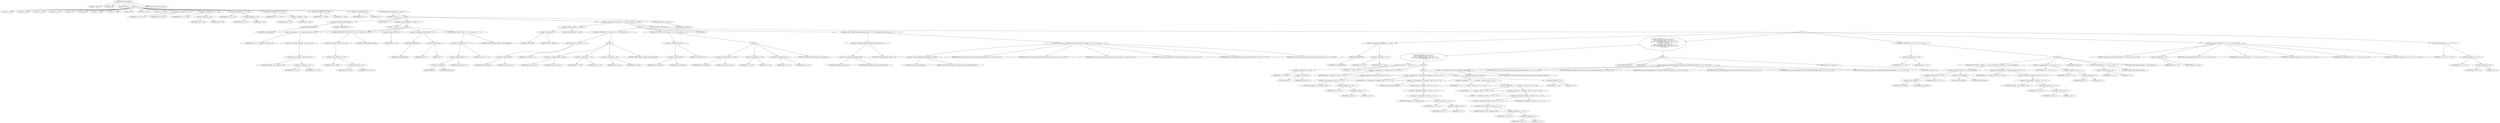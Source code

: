 digraph udhcp_get_option {  
"1000112" [label = "(METHOD,udhcp_get_option)" ]
"1000113" [label = "(PARAM,__int64 a1)" ]
"1000114" [label = "(PARAM,int a2)" ]
"1000115" [label = "(PARAM,__int64 a3)" ]
"1000116" [label = "(BLOCK,,)" ]
"1000117" [label = "(LOCAL,v3: __int64)" ]
"1000118" [label = "(LOCAL,v4: __int64)" ]
"1000119" [label = "(LOCAL,v5: __int64)" ]
"1000120" [label = "(LOCAL,v6: __int64)" ]
"1000121" [label = "(LOCAL,v7: int)" ]
"1000122" [label = "(LOCAL,v8: int)" ]
"1000123" [label = "(LOCAL,v9: __int64)" ]
"1000124" [label = "(LOCAL,v10: __int64)" ]
"1000125" [label = "(LOCAL,v11: int)" ]
"1000126" [label = "(LOCAL,v12: __int64)" ]
"1000127" [label = "(LOCAL,v14: __int64)" ]
"1000128" [label = "(<operator>.assignment,v14 = v3)" ]
"1000129" [label = "(IDENTIFIER,v14,v14 = v3)" ]
"1000130" [label = "(IDENTIFIER,v3,v14 = v3)" ]
"1000131" [label = "(<operator>.assignment,v4 = a1 + 240)" ]
"1000132" [label = "(IDENTIFIER,v4,v4 = a1 + 240)" ]
"1000133" [label = "(<operator>.addition,a1 + 240)" ]
"1000134" [label = "(IDENTIFIER,a1,a1 + 240)" ]
"1000135" [label = "(LITERAL,240,a1 + 240)" ]
"1000136" [label = "(<operator>.assignment,v5 = a1 + 44)" ]
"1000137" [label = "(IDENTIFIER,v5,v5 = a1 + 44)" ]
"1000138" [label = "(<operator>.addition,a1 + 44)" ]
"1000139" [label = "(IDENTIFIER,a1,a1 + 44)" ]
"1000140" [label = "(LITERAL,44,a1 + 44)" ]
"1000141" [label = "(<operator>.assignment,v6 = a1 + 108)" ]
"1000142" [label = "(IDENTIFIER,v6,v6 = a1 + 108)" ]
"1000143" [label = "(<operator>.addition,a1 + 108)" ]
"1000144" [label = "(IDENTIFIER,a1,a1 + 108)" ]
"1000145" [label = "(LITERAL,108,a1 + 108)" ]
"1000146" [label = "(<operator>.assignment,v7 = 388)" ]
"1000147" [label = "(IDENTIFIER,v7,v7 = 388)" ]
"1000148" [label = "(LITERAL,388,v7 = 388)" ]
"1000149" [label = "(<operator>.assignment,v8 = 0)" ]
"1000150" [label = "(IDENTIFIER,v8,v8 = 0)" ]
"1000151" [label = "(LITERAL,0,v8 = 0)" ]
"1000152" [label = "(CONTROL_STRUCTURE,while ( 2 ),while ( 2 ))" ]
"1000153" [label = "(LITERAL,2,while ( 2 ))" ]
"1000154" [label = "(BLOCK,,)" ]
"1000155" [label = "(<operator>.assignment,LODWORD(v9) = 1)" ]
"1000156" [label = "(LODWORD,LODWORD(v9))" ]
"1000157" [label = "(IDENTIFIER,v9,LODWORD(v9))" ]
"1000158" [label = "(LITERAL,1,LODWORD(v9) = 1)" ]
"1000159" [label = "(IDENTIFIER,L,)" ]
"1000160" [label = "(CONTROL_STRUCTURE,while ( 1 ),while ( 1 ))" ]
"1000161" [label = "(LITERAL,1,while ( 1 ))" ]
"1000162" [label = "(BLOCK,,)" ]
"1000163" [label = "(<operator>.assignment,v11 = *(unsigned __int8 *)(v4 + v10))" ]
"1000164" [label = "(IDENTIFIER,v11,v11 = *(unsigned __int8 *)(v4 + v10))" ]
"1000165" [label = "(<operator>.indirection,*(unsigned __int8 *)(v4 + v10))" ]
"1000166" [label = "(<operator>.cast,(unsigned __int8 *)(v4 + v10))" ]
"1000167" [label = "(UNKNOWN,unsigned __int8 *,unsigned __int8 *)" ]
"1000168" [label = "(<operator>.addition,v4 + v10)" ]
"1000169" [label = "(IDENTIFIER,v4,v4 + v10)" ]
"1000170" [label = "(IDENTIFIER,v10,v4 + v10)" ]
"1000171" [label = "(CONTROL_STRUCTURE,if ( *(_BYTE *)(v4 + v10) ),if ( *(_BYTE *)(v4 + v10) ))" ]
"1000172" [label = "(<operator>.indirection,*(_BYTE *)(v4 + v10))" ]
"1000173" [label = "(<operator>.cast,(_BYTE *)(v4 + v10))" ]
"1000174" [label = "(UNKNOWN,_BYTE *,_BYTE *)" ]
"1000175" [label = "(<operator>.addition,v4 + v10)" ]
"1000176" [label = "(IDENTIFIER,v4,v4 + v10)" ]
"1000177" [label = "(IDENTIFIER,v10,v4 + v10)" ]
"1000178" [label = "(CONTROL_STRUCTURE,break;,break;)" ]
"1000179" [label = "(<operator>.preIncrement,++v10)" ]
"1000180" [label = "(IDENTIFIER,v10,++v10)" ]
"1000181" [label = "(<operator>.assignment,LODWORD(v9) = v9 - 1)" ]
"1000182" [label = "(LODWORD,LODWORD(v9))" ]
"1000183" [label = "(IDENTIFIER,v9,LODWORD(v9))" ]
"1000184" [label = "(<operator>.subtraction,v9 - 1)" ]
"1000185" [label = "(IDENTIFIER,v9,v9 - 1)" ]
"1000186" [label = "(LITERAL,1,v9 - 1)" ]
"1000187" [label = "(CONTROL_STRUCTURE,if ( (int)v9 + v7 < 2 ),if ( (int)v9 + v7 < 2 ))" ]
"1000188" [label = "(<operator>.lessThan,(int)v9 + v7 < 2)" ]
"1000189" [label = "(<operator>.addition,(int)v9 + v7)" ]
"1000190" [label = "(<operator>.cast,(int)v9)" ]
"1000191" [label = "(UNKNOWN,int,int)" ]
"1000192" [label = "(IDENTIFIER,v9,(int)v9)" ]
"1000193" [label = "(IDENTIFIER,v7,(int)v9 + v7)" ]
"1000194" [label = "(LITERAL,2,(int)v9 + v7 < 2)" ]
"1000195" [label = "(CONTROL_STRUCTURE,goto LABEL_19;,goto LABEL_19;)" ]
"1000196" [label = "(CONTROL_STRUCTURE,if ( (_BYTE)v11 == 0xFF ),if ( (_BYTE)v11 == 0xFF ))" ]
"1000197" [label = "(<operator>.equals,(_BYTE)v11 == 0xFF)" ]
"1000198" [label = "(<operator>.cast,(_BYTE)v11)" ]
"1000199" [label = "(UNKNOWN,_BYTE,_BYTE)" ]
"1000200" [label = "(IDENTIFIER,v11,(_BYTE)v11)" ]
"1000201" [label = "(LITERAL,0xFF,(_BYTE)v11 == 0xFF)" ]
"1000202" [label = "(BLOCK,,)" ]
"1000203" [label = "(CONTROL_STRUCTURE,if ( (v8 & 0x101) == 1 ),if ( (v8 & 0x101) == 1 ))" ]
"1000204" [label = "(<operator>.equals,(v8 & 0x101) == 1)" ]
"1000205" [label = "(<operator>.and,v8 & 0x101)" ]
"1000206" [label = "(IDENTIFIER,v8,v8 & 0x101)" ]
"1000207" [label = "(LITERAL,0x101,v8 & 0x101)" ]
"1000208" [label = "(LITERAL,1,(v8 & 0x101) == 1)" ]
"1000209" [label = "(BLOCK,,)" ]
"1000210" [label = "(<operators>.assignmentOr,v8 |= 0x101u)" ]
"1000211" [label = "(IDENTIFIER,v8,v8 |= 0x101u)" ]
"1000212" [label = "(LITERAL,0x101u,v8 |= 0x101u)" ]
"1000213" [label = "(<operator>.assignment,v7 = 128)" ]
"1000214" [label = "(IDENTIFIER,v7,v7 = 128)" ]
"1000215" [label = "(LITERAL,128,v7 = 128)" ]
"1000216" [label = "(<operator>.assignment,v4 = v6)" ]
"1000217" [label = "(IDENTIFIER,v4,v4 = v6)" ]
"1000218" [label = "(IDENTIFIER,v6,v4 = v6)" ]
"1000219" [label = "(CONTROL_STRUCTURE,goto LABEL_18;,goto LABEL_18;)" ]
"1000220" [label = "(CONTROL_STRUCTURE,if ( (v8 & 0x202) == 2 ),if ( (v8 & 0x202) == 2 ))" ]
"1000221" [label = "(<operator>.equals,(v8 & 0x202) == 2)" ]
"1000222" [label = "(<operator>.and,v8 & 0x202)" ]
"1000223" [label = "(IDENTIFIER,v8,v8 & 0x202)" ]
"1000224" [label = "(LITERAL,0x202,v8 & 0x202)" ]
"1000225" [label = "(LITERAL,2,(v8 & 0x202) == 2)" ]
"1000226" [label = "(BLOCK,,)" ]
"1000227" [label = "(<operators>.assignmentOr,v8 |= 0x202u)" ]
"1000228" [label = "(IDENTIFIER,v8,v8 |= 0x202u)" ]
"1000229" [label = "(LITERAL,0x202u,v8 |= 0x202u)" ]
"1000230" [label = "(<operator>.assignment,v7 = 64)" ]
"1000231" [label = "(IDENTIFIER,v7,v7 = 64)" ]
"1000232" [label = "(LITERAL,64,v7 = 64)" ]
"1000233" [label = "(<operator>.assignment,v4 = v5)" ]
"1000234" [label = "(IDENTIFIER,v4,v4 = v5)" ]
"1000235" [label = "(IDENTIFIER,v5,v4 = v5)" ]
"1000236" [label = "(CONTROL_STRUCTURE,goto LABEL_18;,goto LABEL_18;)" ]
"1000237" [label = "(IDENTIFIER,L,)" ]
"1000238" [label = "(CONTROL_STRUCTURE,if ( (unsigned int)dhcp_verbose >= 3 ),if ( (unsigned int)dhcp_verbose >= 3 ))" ]
"1000239" [label = "(<operator>.greaterEqualsThan,(unsigned int)dhcp_verbose >= 3)" ]
"1000240" [label = "(<operator>.cast,(unsigned int)dhcp_verbose)" ]
"1000241" [label = "(UNKNOWN,unsigned int,unsigned int)" ]
"1000242" [label = "(IDENTIFIER,dhcp_verbose,(unsigned int)dhcp_verbose)" ]
"1000243" [label = "(LITERAL,3,(unsigned int)dhcp_verbose >= 3)" ]
"1000244" [label = "(bb_error_msg,bb_error_msg((unsigned int)\"option 0x%02x not found\", a2, a3, v9, v5, v6, v14))" ]
"1000245" [label = "(<operator>.cast,(unsigned int)\"option 0x%02x not found\")" ]
"1000246" [label = "(UNKNOWN,unsigned int,unsigned int)" ]
"1000247" [label = "(LITERAL,\"option 0x%02x not found\",(unsigned int)\"option 0x%02x not found\")" ]
"1000248" [label = "(IDENTIFIER,a2,bb_error_msg((unsigned int)\"option 0x%02x not found\", a2, a3, v9, v5, v6, v14))" ]
"1000249" [label = "(IDENTIFIER,a3,bb_error_msg((unsigned int)\"option 0x%02x not found\", a2, a3, v9, v5, v6, v14))" ]
"1000250" [label = "(IDENTIFIER,v9,bb_error_msg((unsigned int)\"option 0x%02x not found\", a2, a3, v9, v5, v6, v14))" ]
"1000251" [label = "(IDENTIFIER,v5,bb_error_msg((unsigned int)\"option 0x%02x not found\", a2, a3, v9, v5, v6, v14))" ]
"1000252" [label = "(IDENTIFIER,v6,bb_error_msg((unsigned int)\"option 0x%02x not found\", a2, a3, v9, v5, v6, v14))" ]
"1000253" [label = "(IDENTIFIER,v14,bb_error_msg((unsigned int)\"option 0x%02x not found\", a2, a3, v9, v5, v6, v14))" ]
"1000254" [label = "(CONTROL_STRUCTURE,else,else)" ]
"1000255" [label = "(BLOCK,,)" ]
"1000256" [label = "(<operator>.assignment,LODWORD(v9) = v7 - v10)" ]
"1000257" [label = "(LODWORD,LODWORD(v9))" ]
"1000258" [label = "(IDENTIFIER,v9,LODWORD(v9))" ]
"1000259" [label = "(<operator>.subtraction,v7 - v10)" ]
"1000260" [label = "(IDENTIFIER,v7,v7 - v10)" ]
"1000261" [label = "(IDENTIFIER,v10,v7 - v10)" ]
"1000262" [label = "(CONTROL_STRUCTURE,if ( v7 - (int)v10 < 2\n        || (a3 = *(unsigned __int8 *)(v4 + v10 + 1),\n            v9 = (unsigned int)-*(unsigned __int8 *)(v4 + v10 + 1),\n            v7 = v7 - 2 - *(unsigned __int8 *)(v4 + v10 + 1) - v10,\n            v7 < 0) ),if ( v7 - (int)v10 < 2\n        || (a3 = *(unsigned __int8 *)(v4 + v10 + 1),\n            v9 = (unsigned int)-*(unsigned __int8 *)(v4 + v10 + 1),\n            v7 = v7 - 2 - *(unsigned __int8 *)(v4 + v10 + 1) - v10,\n            v7 < 0) ))" ]
"1000263" [label = "(<operator>.logicalOr,v7 - (int)v10 < 2\n        || (a3 = *(unsigned __int8 *)(v4 + v10 + 1),\n            v9 = (unsigned int)-*(unsigned __int8 *)(v4 + v10 + 1),\n            v7 = v7 - 2 - *(unsigned __int8 *)(v4 + v10 + 1) - v10,\n            v7 < 0))" ]
"1000264" [label = "(<operator>.lessThan,v7 - (int)v10 < 2)" ]
"1000265" [label = "(<operator>.subtraction,v7 - (int)v10)" ]
"1000266" [label = "(IDENTIFIER,v7,v7 - (int)v10)" ]
"1000267" [label = "(<operator>.cast,(int)v10)" ]
"1000268" [label = "(UNKNOWN,int,int)" ]
"1000269" [label = "(IDENTIFIER,v10,(int)v10)" ]
"1000270" [label = "(LITERAL,2,v7 - (int)v10 < 2)" ]
"1000271" [label = "(BLOCK,,)" ]
"1000272" [label = "(<operator>.assignment,a3 = *(unsigned __int8 *)(v4 + v10 + 1))" ]
"1000273" [label = "(IDENTIFIER,a3,a3 = *(unsigned __int8 *)(v4 + v10 + 1))" ]
"1000274" [label = "(<operator>.indirection,*(unsigned __int8 *)(v4 + v10 + 1))" ]
"1000275" [label = "(<operator>.cast,(unsigned __int8 *)(v4 + v10 + 1))" ]
"1000276" [label = "(UNKNOWN,unsigned __int8 *,unsigned __int8 *)" ]
"1000277" [label = "(<operator>.addition,v4 + v10 + 1)" ]
"1000278" [label = "(IDENTIFIER,v4,v4 + v10 + 1)" ]
"1000279" [label = "(<operator>.addition,v10 + 1)" ]
"1000280" [label = "(IDENTIFIER,v10,v10 + 1)" ]
"1000281" [label = "(LITERAL,1,v10 + 1)" ]
"1000282" [label = "(BLOCK,,)" ]
"1000283" [label = "(<operator>.assignment,v9 = (unsigned int)-*(unsigned __int8 *)(v4 + v10 + 1))" ]
"1000284" [label = "(IDENTIFIER,v9,v9 = (unsigned int)-*(unsigned __int8 *)(v4 + v10 + 1))" ]
"1000285" [label = "(<operator>.cast,(unsigned int)-*(unsigned __int8 *)(v4 + v10 + 1))" ]
"1000286" [label = "(UNKNOWN,unsigned int,unsigned int)" ]
"1000287" [label = "(<operator>.minus,-*(unsigned __int8 *)(v4 + v10 + 1))" ]
"1000288" [label = "(<operator>.indirection,*(unsigned __int8 *)(v4 + v10 + 1))" ]
"1000289" [label = "(<operator>.cast,(unsigned __int8 *)(v4 + v10 + 1))" ]
"1000290" [label = "(UNKNOWN,unsigned __int8 *,unsigned __int8 *)" ]
"1000291" [label = "(<operator>.addition,v4 + v10 + 1)" ]
"1000292" [label = "(IDENTIFIER,v4,v4 + v10 + 1)" ]
"1000293" [label = "(<operator>.addition,v10 + 1)" ]
"1000294" [label = "(IDENTIFIER,v10,v10 + 1)" ]
"1000295" [label = "(LITERAL,1,v10 + 1)" ]
"1000296" [label = "(BLOCK,,)" ]
"1000297" [label = "(<operator>.assignment,v7 = v7 - 2 - *(unsigned __int8 *)(v4 + v10 + 1) - v10)" ]
"1000298" [label = "(IDENTIFIER,v7,v7 = v7 - 2 - *(unsigned __int8 *)(v4 + v10 + 1) - v10)" ]
"1000299" [label = "(<operator>.subtraction,v7 - 2 - *(unsigned __int8 *)(v4 + v10 + 1) - v10)" ]
"1000300" [label = "(IDENTIFIER,v7,v7 - 2 - *(unsigned __int8 *)(v4 + v10 + 1) - v10)" ]
"1000301" [label = "(<operator>.subtraction,2 - *(unsigned __int8 *)(v4 + v10 + 1) - v10)" ]
"1000302" [label = "(LITERAL,2,2 - *(unsigned __int8 *)(v4 + v10 + 1) - v10)" ]
"1000303" [label = "(<operator>.subtraction,*(unsigned __int8 *)(v4 + v10 + 1) - v10)" ]
"1000304" [label = "(<operator>.indirection,*(unsigned __int8 *)(v4 + v10 + 1))" ]
"1000305" [label = "(<operator>.cast,(unsigned __int8 *)(v4 + v10 + 1))" ]
"1000306" [label = "(UNKNOWN,unsigned __int8 *,unsigned __int8 *)" ]
"1000307" [label = "(<operator>.addition,v4 + v10 + 1)" ]
"1000308" [label = "(IDENTIFIER,v4,v4 + v10 + 1)" ]
"1000309" [label = "(<operator>.addition,v10 + 1)" ]
"1000310" [label = "(IDENTIFIER,v10,v10 + 1)" ]
"1000311" [label = "(LITERAL,1,v10 + 1)" ]
"1000312" [label = "(IDENTIFIER,v10,*(unsigned __int8 *)(v4 + v10 + 1) - v10)" ]
"1000313" [label = "(<operator>.lessThan,v7 < 0)" ]
"1000314" [label = "(IDENTIFIER,v7,v7 < 0)" ]
"1000315" [label = "(LITERAL,0,v7 < 0)" ]
"1000316" [label = "(BLOCK,,)" ]
"1000317" [label = "(JUMP_TARGET,LABEL_19)" ]
"1000318" [label = "(IDENTIFIER,L,)" ]
"1000319" [label = "(bb_error_msg,bb_error_msg((unsigned int)\"bad packet, malformed option field\", a2, a3, v9, v5, v6, v14))" ]
"1000320" [label = "(<operator>.cast,(unsigned int)\"bad packet, malformed option field\")" ]
"1000321" [label = "(UNKNOWN,unsigned int,unsigned int)" ]
"1000322" [label = "(LITERAL,\"bad packet, malformed option field\",(unsigned int)\"bad packet, malformed option field\")" ]
"1000323" [label = "(IDENTIFIER,a2,bb_error_msg((unsigned int)\"bad packet, malformed option field\", a2, a3, v9, v5, v6, v14))" ]
"1000324" [label = "(IDENTIFIER,a3,bb_error_msg((unsigned int)\"bad packet, malformed option field\", a2, a3, v9, v5, v6, v14))" ]
"1000325" [label = "(IDENTIFIER,v9,bb_error_msg((unsigned int)\"bad packet, malformed option field\", a2, a3, v9, v5, v6, v14))" ]
"1000326" [label = "(IDENTIFIER,v5,bb_error_msg((unsigned int)\"bad packet, malformed option field\", a2, a3, v9, v5, v6, v14))" ]
"1000327" [label = "(IDENTIFIER,v6,bb_error_msg((unsigned int)\"bad packet, malformed option field\", a2, a3, v9, v5, v6, v14))" ]
"1000328" [label = "(IDENTIFIER,v14,bb_error_msg((unsigned int)\"bad packet, malformed option field\", a2, a3, v9, v5, v6, v14))" ]
"1000329" [label = "(RETURN,return v12;,return v12;)" ]
"1000330" [label = "(IDENTIFIER,v12,return v12;)" ]
"1000331" [label = "(CONTROL_STRUCTURE,if ( v11 != a2 ),if ( v11 != a2 ))" ]
"1000332" [label = "(<operator>.notEquals,v11 != a2)" ]
"1000333" [label = "(IDENTIFIER,v11,v11 != a2)" ]
"1000334" [label = "(IDENTIFIER,a2,v11 != a2)" ]
"1000335" [label = "(BLOCK,,)" ]
"1000336" [label = "(CONTROL_STRUCTURE,if ( (_BYTE)v11 == 52 && (_BYTE)a3 ),if ( (_BYTE)v11 == 52 && (_BYTE)a3 ))" ]
"1000337" [label = "(<operator>.logicalAnd,(_BYTE)v11 == 52 && (_BYTE)a3)" ]
"1000338" [label = "(<operator>.equals,(_BYTE)v11 == 52)" ]
"1000339" [label = "(<operator>.cast,(_BYTE)v11)" ]
"1000340" [label = "(UNKNOWN,_BYTE,_BYTE)" ]
"1000341" [label = "(IDENTIFIER,v11,(_BYTE)v11)" ]
"1000342" [label = "(LITERAL,52,(_BYTE)v11 == 52)" ]
"1000343" [label = "(<operator>.cast,(_BYTE)a3)" ]
"1000344" [label = "(UNKNOWN,_BYTE,_BYTE)" ]
"1000345" [label = "(IDENTIFIER,a3,(_BYTE)a3)" ]
"1000346" [label = "(<operators>.assignmentOr,v8 |= *(unsigned __int8 *)(v4 + v10 + 2))" ]
"1000347" [label = "(IDENTIFIER,v8,v8 |= *(unsigned __int8 *)(v4 + v10 + 2))" ]
"1000348" [label = "(<operator>.indirection,*(unsigned __int8 *)(v4 + v10 + 2))" ]
"1000349" [label = "(<operator>.cast,(unsigned __int8 *)(v4 + v10 + 2))" ]
"1000350" [label = "(UNKNOWN,unsigned __int8 *,unsigned __int8 *)" ]
"1000351" [label = "(<operator>.addition,v4 + v10 + 2)" ]
"1000352" [label = "(IDENTIFIER,v4,v4 + v10 + 2)" ]
"1000353" [label = "(<operator>.addition,v10 + 2)" ]
"1000354" [label = "(IDENTIFIER,v10,v10 + 2)" ]
"1000355" [label = "(LITERAL,2,v10 + 2)" ]
"1000356" [label = "(<operator>.assignmentPlus,v4 += v10 + a3 + 2)" ]
"1000357" [label = "(IDENTIFIER,v4,v4 += v10 + a3 + 2)" ]
"1000358" [label = "(<operator>.addition,v10 + a3 + 2)" ]
"1000359" [label = "(IDENTIFIER,v10,v10 + a3 + 2)" ]
"1000360" [label = "(<operator>.addition,a3 + 2)" ]
"1000361" [label = "(IDENTIFIER,a3,a3 + 2)" ]
"1000362" [label = "(LITERAL,2,a3 + 2)" ]
"1000363" [label = "(JUMP_TARGET,LABEL_18)" ]
"1000364" [label = "(CONTROL_STRUCTURE,if ( v7 > 0 ),if ( v7 > 0 ))" ]
"1000365" [label = "(<operator>.greaterThan,v7 > 0)" ]
"1000366" [label = "(IDENTIFIER,v7,v7 > 0)" ]
"1000367" [label = "(LITERAL,0,v7 > 0)" ]
"1000368" [label = "(CONTROL_STRUCTURE,continue;,continue;)" ]
"1000369" [label = "(CONTROL_STRUCTURE,goto LABEL_19;,goto LABEL_19;)" ]
"1000370" [label = "(log_option,log_option(\"option found\", v4 + v10, a3, v9, v5, v6, v14))" ]
"1000371" [label = "(LITERAL,\"option found\",log_option(\"option found\", v4 + v10, a3, v9, v5, v6, v14))" ]
"1000372" [label = "(<operator>.addition,v4 + v10)" ]
"1000373" [label = "(IDENTIFIER,v4,v4 + v10)" ]
"1000374" [label = "(IDENTIFIER,v10,v4 + v10)" ]
"1000375" [label = "(IDENTIFIER,a3,log_option(\"option found\", v4 + v10, a3, v9, v5, v6, v14))" ]
"1000376" [label = "(IDENTIFIER,v9,log_option(\"option found\", v4 + v10, a3, v9, v5, v6, v14))" ]
"1000377" [label = "(IDENTIFIER,v5,log_option(\"option found\", v4 + v10, a3, v9, v5, v6, v14))" ]
"1000378" [label = "(IDENTIFIER,v6,log_option(\"option found\", v4 + v10, a3, v9, v5, v6, v14))" ]
"1000379" [label = "(IDENTIFIER,v14,log_option(\"option found\", v4 + v10, a3, v9, v5, v6, v14))" ]
"1000380" [label = "(<operator>.assignment,v12 = v4 + v10 + 2)" ]
"1000381" [label = "(IDENTIFIER,v12,v12 = v4 + v10 + 2)" ]
"1000382" [label = "(<operator>.addition,v4 + v10 + 2)" ]
"1000383" [label = "(IDENTIFIER,v4,v4 + v10 + 2)" ]
"1000384" [label = "(<operator>.addition,v10 + 2)" ]
"1000385" [label = "(IDENTIFIER,v10,v10 + 2)" ]
"1000386" [label = "(LITERAL,2,v10 + 2)" ]
"1000387" [label = "(RETURN,return v12;,return v12;)" ]
"1000388" [label = "(IDENTIFIER,v12,return v12;)" ]
"1000389" [label = "(METHOD_RETURN,__int64 __fastcall)" ]
  "1000112" -> "1000113" 
  "1000112" -> "1000114" 
  "1000112" -> "1000115" 
  "1000112" -> "1000116" 
  "1000112" -> "1000389" 
  "1000116" -> "1000117" 
  "1000116" -> "1000118" 
  "1000116" -> "1000119" 
  "1000116" -> "1000120" 
  "1000116" -> "1000121" 
  "1000116" -> "1000122" 
  "1000116" -> "1000123" 
  "1000116" -> "1000124" 
  "1000116" -> "1000125" 
  "1000116" -> "1000126" 
  "1000116" -> "1000127" 
  "1000116" -> "1000128" 
  "1000116" -> "1000131" 
  "1000116" -> "1000136" 
  "1000116" -> "1000141" 
  "1000116" -> "1000146" 
  "1000116" -> "1000149" 
  "1000116" -> "1000152" 
  "1000128" -> "1000129" 
  "1000128" -> "1000130" 
  "1000131" -> "1000132" 
  "1000131" -> "1000133" 
  "1000133" -> "1000134" 
  "1000133" -> "1000135" 
  "1000136" -> "1000137" 
  "1000136" -> "1000138" 
  "1000138" -> "1000139" 
  "1000138" -> "1000140" 
  "1000141" -> "1000142" 
  "1000141" -> "1000143" 
  "1000143" -> "1000144" 
  "1000143" -> "1000145" 
  "1000146" -> "1000147" 
  "1000146" -> "1000148" 
  "1000149" -> "1000150" 
  "1000149" -> "1000151" 
  "1000152" -> "1000153" 
  "1000152" -> "1000154" 
  "1000154" -> "1000155" 
  "1000154" -> "1000159" 
  "1000154" -> "1000160" 
  "1000154" -> "1000196" 
  "1000154" -> "1000387" 
  "1000155" -> "1000156" 
  "1000155" -> "1000158" 
  "1000156" -> "1000157" 
  "1000160" -> "1000161" 
  "1000160" -> "1000162" 
  "1000162" -> "1000163" 
  "1000162" -> "1000171" 
  "1000162" -> "1000179" 
  "1000162" -> "1000181" 
  "1000162" -> "1000187" 
  "1000163" -> "1000164" 
  "1000163" -> "1000165" 
  "1000165" -> "1000166" 
  "1000166" -> "1000167" 
  "1000166" -> "1000168" 
  "1000168" -> "1000169" 
  "1000168" -> "1000170" 
  "1000171" -> "1000172" 
  "1000171" -> "1000178" 
  "1000172" -> "1000173" 
  "1000173" -> "1000174" 
  "1000173" -> "1000175" 
  "1000175" -> "1000176" 
  "1000175" -> "1000177" 
  "1000179" -> "1000180" 
  "1000181" -> "1000182" 
  "1000181" -> "1000184" 
  "1000182" -> "1000183" 
  "1000184" -> "1000185" 
  "1000184" -> "1000186" 
  "1000187" -> "1000188" 
  "1000187" -> "1000195" 
  "1000188" -> "1000189" 
  "1000188" -> "1000194" 
  "1000189" -> "1000190" 
  "1000189" -> "1000193" 
  "1000190" -> "1000191" 
  "1000190" -> "1000192" 
  "1000196" -> "1000197" 
  "1000196" -> "1000202" 
  "1000196" -> "1000254" 
  "1000197" -> "1000198" 
  "1000197" -> "1000201" 
  "1000198" -> "1000199" 
  "1000198" -> "1000200" 
  "1000202" -> "1000203" 
  "1000202" -> "1000220" 
  "1000202" -> "1000237" 
  "1000202" -> "1000238" 
  "1000203" -> "1000204" 
  "1000203" -> "1000209" 
  "1000204" -> "1000205" 
  "1000204" -> "1000208" 
  "1000205" -> "1000206" 
  "1000205" -> "1000207" 
  "1000209" -> "1000210" 
  "1000209" -> "1000213" 
  "1000209" -> "1000216" 
  "1000209" -> "1000219" 
  "1000210" -> "1000211" 
  "1000210" -> "1000212" 
  "1000213" -> "1000214" 
  "1000213" -> "1000215" 
  "1000216" -> "1000217" 
  "1000216" -> "1000218" 
  "1000220" -> "1000221" 
  "1000220" -> "1000226" 
  "1000221" -> "1000222" 
  "1000221" -> "1000225" 
  "1000222" -> "1000223" 
  "1000222" -> "1000224" 
  "1000226" -> "1000227" 
  "1000226" -> "1000230" 
  "1000226" -> "1000233" 
  "1000226" -> "1000236" 
  "1000227" -> "1000228" 
  "1000227" -> "1000229" 
  "1000230" -> "1000231" 
  "1000230" -> "1000232" 
  "1000233" -> "1000234" 
  "1000233" -> "1000235" 
  "1000238" -> "1000239" 
  "1000238" -> "1000244" 
  "1000239" -> "1000240" 
  "1000239" -> "1000243" 
  "1000240" -> "1000241" 
  "1000240" -> "1000242" 
  "1000244" -> "1000245" 
  "1000244" -> "1000248" 
  "1000244" -> "1000249" 
  "1000244" -> "1000250" 
  "1000244" -> "1000251" 
  "1000244" -> "1000252" 
  "1000244" -> "1000253" 
  "1000245" -> "1000246" 
  "1000245" -> "1000247" 
  "1000254" -> "1000255" 
  "1000255" -> "1000256" 
  "1000255" -> "1000262" 
  "1000255" -> "1000331" 
  "1000255" -> "1000370" 
  "1000255" -> "1000380" 
  "1000256" -> "1000257" 
  "1000256" -> "1000259" 
  "1000257" -> "1000258" 
  "1000259" -> "1000260" 
  "1000259" -> "1000261" 
  "1000262" -> "1000263" 
  "1000262" -> "1000316" 
  "1000263" -> "1000264" 
  "1000263" -> "1000271" 
  "1000264" -> "1000265" 
  "1000264" -> "1000270" 
  "1000265" -> "1000266" 
  "1000265" -> "1000267" 
  "1000267" -> "1000268" 
  "1000267" -> "1000269" 
  "1000271" -> "1000272" 
  "1000271" -> "1000282" 
  "1000272" -> "1000273" 
  "1000272" -> "1000274" 
  "1000274" -> "1000275" 
  "1000275" -> "1000276" 
  "1000275" -> "1000277" 
  "1000277" -> "1000278" 
  "1000277" -> "1000279" 
  "1000279" -> "1000280" 
  "1000279" -> "1000281" 
  "1000282" -> "1000283" 
  "1000282" -> "1000296" 
  "1000283" -> "1000284" 
  "1000283" -> "1000285" 
  "1000285" -> "1000286" 
  "1000285" -> "1000287" 
  "1000287" -> "1000288" 
  "1000288" -> "1000289" 
  "1000289" -> "1000290" 
  "1000289" -> "1000291" 
  "1000291" -> "1000292" 
  "1000291" -> "1000293" 
  "1000293" -> "1000294" 
  "1000293" -> "1000295" 
  "1000296" -> "1000297" 
  "1000296" -> "1000313" 
  "1000297" -> "1000298" 
  "1000297" -> "1000299" 
  "1000299" -> "1000300" 
  "1000299" -> "1000301" 
  "1000301" -> "1000302" 
  "1000301" -> "1000303" 
  "1000303" -> "1000304" 
  "1000303" -> "1000312" 
  "1000304" -> "1000305" 
  "1000305" -> "1000306" 
  "1000305" -> "1000307" 
  "1000307" -> "1000308" 
  "1000307" -> "1000309" 
  "1000309" -> "1000310" 
  "1000309" -> "1000311" 
  "1000313" -> "1000314" 
  "1000313" -> "1000315" 
  "1000316" -> "1000317" 
  "1000316" -> "1000318" 
  "1000316" -> "1000319" 
  "1000316" -> "1000329" 
  "1000319" -> "1000320" 
  "1000319" -> "1000323" 
  "1000319" -> "1000324" 
  "1000319" -> "1000325" 
  "1000319" -> "1000326" 
  "1000319" -> "1000327" 
  "1000319" -> "1000328" 
  "1000320" -> "1000321" 
  "1000320" -> "1000322" 
  "1000329" -> "1000330" 
  "1000331" -> "1000332" 
  "1000331" -> "1000335" 
  "1000332" -> "1000333" 
  "1000332" -> "1000334" 
  "1000335" -> "1000336" 
  "1000335" -> "1000356" 
  "1000335" -> "1000363" 
  "1000335" -> "1000364" 
  "1000335" -> "1000369" 
  "1000336" -> "1000337" 
  "1000336" -> "1000346" 
  "1000337" -> "1000338" 
  "1000337" -> "1000343" 
  "1000338" -> "1000339" 
  "1000338" -> "1000342" 
  "1000339" -> "1000340" 
  "1000339" -> "1000341" 
  "1000343" -> "1000344" 
  "1000343" -> "1000345" 
  "1000346" -> "1000347" 
  "1000346" -> "1000348" 
  "1000348" -> "1000349" 
  "1000349" -> "1000350" 
  "1000349" -> "1000351" 
  "1000351" -> "1000352" 
  "1000351" -> "1000353" 
  "1000353" -> "1000354" 
  "1000353" -> "1000355" 
  "1000356" -> "1000357" 
  "1000356" -> "1000358" 
  "1000358" -> "1000359" 
  "1000358" -> "1000360" 
  "1000360" -> "1000361" 
  "1000360" -> "1000362" 
  "1000364" -> "1000365" 
  "1000364" -> "1000368" 
  "1000365" -> "1000366" 
  "1000365" -> "1000367" 
  "1000370" -> "1000371" 
  "1000370" -> "1000372" 
  "1000370" -> "1000375" 
  "1000370" -> "1000376" 
  "1000370" -> "1000377" 
  "1000370" -> "1000378" 
  "1000370" -> "1000379" 
  "1000372" -> "1000373" 
  "1000372" -> "1000374" 
  "1000380" -> "1000381" 
  "1000380" -> "1000382" 
  "1000382" -> "1000383" 
  "1000382" -> "1000384" 
  "1000384" -> "1000385" 
  "1000384" -> "1000386" 
  "1000387" -> "1000388" 
}
